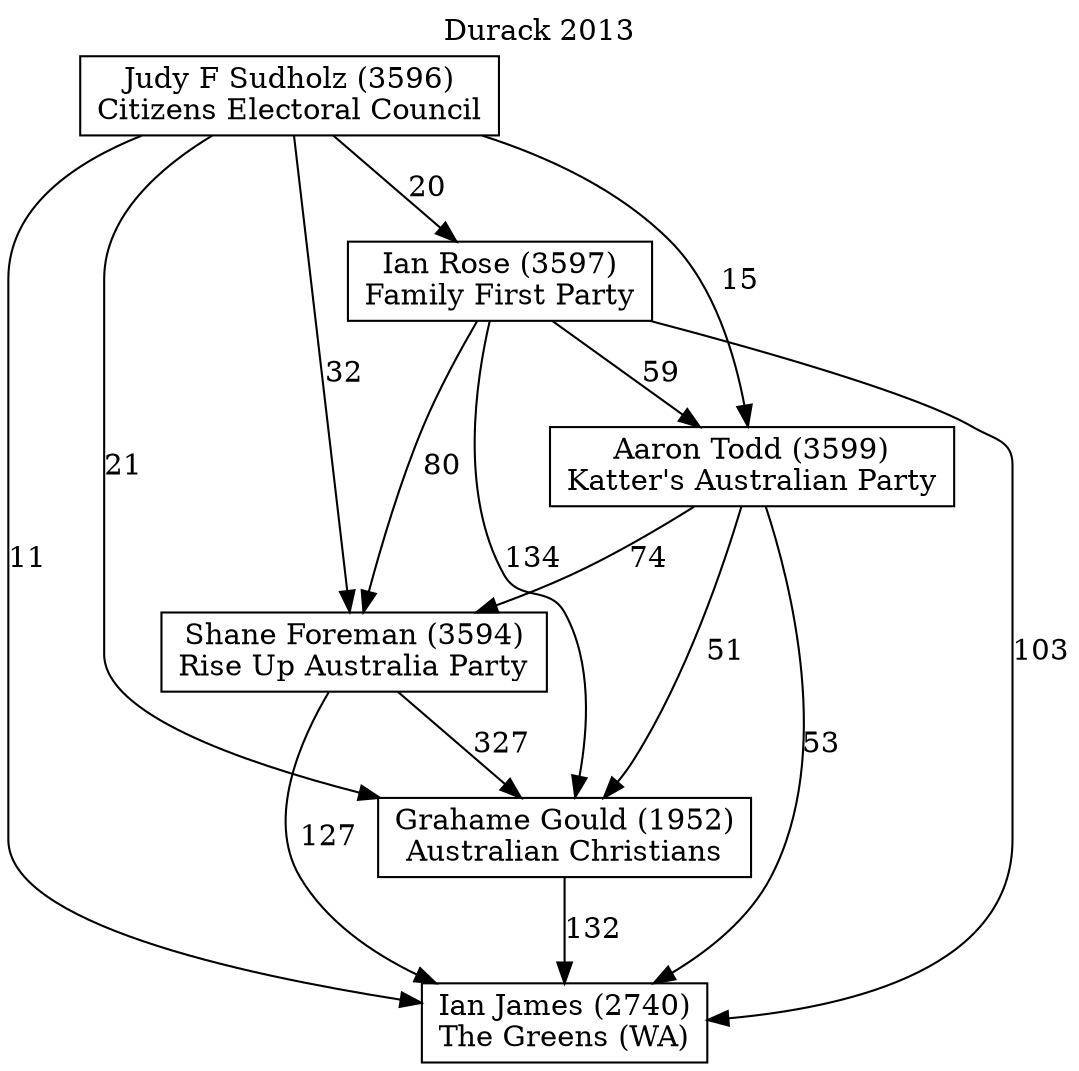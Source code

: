 // House preference flow
digraph "Ian James (2740)_Durack_2013" {
	graph [label="Durack 2013" labelloc=t]
	node [shape=box]
	"Ian James (2740)" [label="Ian James (2740)
The Greens (WA)"]
	"Grahame Gould (1952)" [label="Grahame Gould (1952)
Australian Christians"]
	"Shane Foreman (3594)" [label="Shane Foreman (3594)
Rise Up Australia Party"]
	"Aaron Todd (3599)" [label="Aaron Todd (3599)
Katter's Australian Party"]
	"Ian Rose (3597)" [label="Ian Rose (3597)
Family First Party"]
	"Judy F Sudholz (3596)" [label="Judy F Sudholz (3596)
Citizens Electoral Council"]
	"Ian James (2740)" [label="Ian James (2740)
The Greens (WA)"]
	"Shane Foreman (3594)" [label="Shane Foreman (3594)
Rise Up Australia Party"]
	"Aaron Todd (3599)" [label="Aaron Todd (3599)
Katter's Australian Party"]
	"Ian Rose (3597)" [label="Ian Rose (3597)
Family First Party"]
	"Judy F Sudholz (3596)" [label="Judy F Sudholz (3596)
Citizens Electoral Council"]
	"Ian James (2740)" [label="Ian James (2740)
The Greens (WA)"]
	"Aaron Todd (3599)" [label="Aaron Todd (3599)
Katter's Australian Party"]
	"Ian Rose (3597)" [label="Ian Rose (3597)
Family First Party"]
	"Judy F Sudholz (3596)" [label="Judy F Sudholz (3596)
Citizens Electoral Council"]
	"Ian James (2740)" [label="Ian James (2740)
The Greens (WA)"]
	"Ian Rose (3597)" [label="Ian Rose (3597)
Family First Party"]
	"Judy F Sudholz (3596)" [label="Judy F Sudholz (3596)
Citizens Electoral Council"]
	"Ian James (2740)" [label="Ian James (2740)
The Greens (WA)"]
	"Judy F Sudholz (3596)" [label="Judy F Sudholz (3596)
Citizens Electoral Council"]
	"Judy F Sudholz (3596)" [label="Judy F Sudholz (3596)
Citizens Electoral Council"]
	"Ian Rose (3597)" [label="Ian Rose (3597)
Family First Party"]
	"Judy F Sudholz (3596)" [label="Judy F Sudholz (3596)
Citizens Electoral Council"]
	"Judy F Sudholz (3596)" [label="Judy F Sudholz (3596)
Citizens Electoral Council"]
	"Aaron Todd (3599)" [label="Aaron Todd (3599)
Katter's Australian Party"]
	"Ian Rose (3597)" [label="Ian Rose (3597)
Family First Party"]
	"Judy F Sudholz (3596)" [label="Judy F Sudholz (3596)
Citizens Electoral Council"]
	"Aaron Todd (3599)" [label="Aaron Todd (3599)
Katter's Australian Party"]
	"Judy F Sudholz (3596)" [label="Judy F Sudholz (3596)
Citizens Electoral Council"]
	"Judy F Sudholz (3596)" [label="Judy F Sudholz (3596)
Citizens Electoral Council"]
	"Ian Rose (3597)" [label="Ian Rose (3597)
Family First Party"]
	"Judy F Sudholz (3596)" [label="Judy F Sudholz (3596)
Citizens Electoral Council"]
	"Judy F Sudholz (3596)" [label="Judy F Sudholz (3596)
Citizens Electoral Council"]
	"Shane Foreman (3594)" [label="Shane Foreman (3594)
Rise Up Australia Party"]
	"Aaron Todd (3599)" [label="Aaron Todd (3599)
Katter's Australian Party"]
	"Ian Rose (3597)" [label="Ian Rose (3597)
Family First Party"]
	"Judy F Sudholz (3596)" [label="Judy F Sudholz (3596)
Citizens Electoral Council"]
	"Shane Foreman (3594)" [label="Shane Foreman (3594)
Rise Up Australia Party"]
	"Ian Rose (3597)" [label="Ian Rose (3597)
Family First Party"]
	"Judy F Sudholz (3596)" [label="Judy F Sudholz (3596)
Citizens Electoral Council"]
	"Shane Foreman (3594)" [label="Shane Foreman (3594)
Rise Up Australia Party"]
	"Judy F Sudholz (3596)" [label="Judy F Sudholz (3596)
Citizens Electoral Council"]
	"Judy F Sudholz (3596)" [label="Judy F Sudholz (3596)
Citizens Electoral Council"]
	"Ian Rose (3597)" [label="Ian Rose (3597)
Family First Party"]
	"Judy F Sudholz (3596)" [label="Judy F Sudholz (3596)
Citizens Electoral Council"]
	"Judy F Sudholz (3596)" [label="Judy F Sudholz (3596)
Citizens Electoral Council"]
	"Aaron Todd (3599)" [label="Aaron Todd (3599)
Katter's Australian Party"]
	"Ian Rose (3597)" [label="Ian Rose (3597)
Family First Party"]
	"Judy F Sudholz (3596)" [label="Judy F Sudholz (3596)
Citizens Electoral Council"]
	"Aaron Todd (3599)" [label="Aaron Todd (3599)
Katter's Australian Party"]
	"Judy F Sudholz (3596)" [label="Judy F Sudholz (3596)
Citizens Electoral Council"]
	"Judy F Sudholz (3596)" [label="Judy F Sudholz (3596)
Citizens Electoral Council"]
	"Ian Rose (3597)" [label="Ian Rose (3597)
Family First Party"]
	"Judy F Sudholz (3596)" [label="Judy F Sudholz (3596)
Citizens Electoral Council"]
	"Judy F Sudholz (3596)" [label="Judy F Sudholz (3596)
Citizens Electoral Council"]
	"Grahame Gould (1952)" [label="Grahame Gould (1952)
Australian Christians"]
	"Shane Foreman (3594)" [label="Shane Foreman (3594)
Rise Up Australia Party"]
	"Aaron Todd (3599)" [label="Aaron Todd (3599)
Katter's Australian Party"]
	"Ian Rose (3597)" [label="Ian Rose (3597)
Family First Party"]
	"Judy F Sudholz (3596)" [label="Judy F Sudholz (3596)
Citizens Electoral Council"]
	"Grahame Gould (1952)" [label="Grahame Gould (1952)
Australian Christians"]
	"Aaron Todd (3599)" [label="Aaron Todd (3599)
Katter's Australian Party"]
	"Ian Rose (3597)" [label="Ian Rose (3597)
Family First Party"]
	"Judy F Sudholz (3596)" [label="Judy F Sudholz (3596)
Citizens Electoral Council"]
	"Grahame Gould (1952)" [label="Grahame Gould (1952)
Australian Christians"]
	"Ian Rose (3597)" [label="Ian Rose (3597)
Family First Party"]
	"Judy F Sudholz (3596)" [label="Judy F Sudholz (3596)
Citizens Electoral Council"]
	"Grahame Gould (1952)" [label="Grahame Gould (1952)
Australian Christians"]
	"Judy F Sudholz (3596)" [label="Judy F Sudholz (3596)
Citizens Electoral Council"]
	"Judy F Sudholz (3596)" [label="Judy F Sudholz (3596)
Citizens Electoral Council"]
	"Ian Rose (3597)" [label="Ian Rose (3597)
Family First Party"]
	"Judy F Sudholz (3596)" [label="Judy F Sudholz (3596)
Citizens Electoral Council"]
	"Judy F Sudholz (3596)" [label="Judy F Sudholz (3596)
Citizens Electoral Council"]
	"Aaron Todd (3599)" [label="Aaron Todd (3599)
Katter's Australian Party"]
	"Ian Rose (3597)" [label="Ian Rose (3597)
Family First Party"]
	"Judy F Sudholz (3596)" [label="Judy F Sudholz (3596)
Citizens Electoral Council"]
	"Aaron Todd (3599)" [label="Aaron Todd (3599)
Katter's Australian Party"]
	"Judy F Sudholz (3596)" [label="Judy F Sudholz (3596)
Citizens Electoral Council"]
	"Judy F Sudholz (3596)" [label="Judy F Sudholz (3596)
Citizens Electoral Council"]
	"Ian Rose (3597)" [label="Ian Rose (3597)
Family First Party"]
	"Judy F Sudholz (3596)" [label="Judy F Sudholz (3596)
Citizens Electoral Council"]
	"Judy F Sudholz (3596)" [label="Judy F Sudholz (3596)
Citizens Electoral Council"]
	"Shane Foreman (3594)" [label="Shane Foreman (3594)
Rise Up Australia Party"]
	"Aaron Todd (3599)" [label="Aaron Todd (3599)
Katter's Australian Party"]
	"Ian Rose (3597)" [label="Ian Rose (3597)
Family First Party"]
	"Judy F Sudholz (3596)" [label="Judy F Sudholz (3596)
Citizens Electoral Council"]
	"Shane Foreman (3594)" [label="Shane Foreman (3594)
Rise Up Australia Party"]
	"Ian Rose (3597)" [label="Ian Rose (3597)
Family First Party"]
	"Judy F Sudholz (3596)" [label="Judy F Sudholz (3596)
Citizens Electoral Council"]
	"Shane Foreman (3594)" [label="Shane Foreman (3594)
Rise Up Australia Party"]
	"Judy F Sudholz (3596)" [label="Judy F Sudholz (3596)
Citizens Electoral Council"]
	"Judy F Sudholz (3596)" [label="Judy F Sudholz (3596)
Citizens Electoral Council"]
	"Ian Rose (3597)" [label="Ian Rose (3597)
Family First Party"]
	"Judy F Sudholz (3596)" [label="Judy F Sudholz (3596)
Citizens Electoral Council"]
	"Judy F Sudholz (3596)" [label="Judy F Sudholz (3596)
Citizens Electoral Council"]
	"Aaron Todd (3599)" [label="Aaron Todd (3599)
Katter's Australian Party"]
	"Ian Rose (3597)" [label="Ian Rose (3597)
Family First Party"]
	"Judy F Sudholz (3596)" [label="Judy F Sudholz (3596)
Citizens Electoral Council"]
	"Aaron Todd (3599)" [label="Aaron Todd (3599)
Katter's Australian Party"]
	"Judy F Sudholz (3596)" [label="Judy F Sudholz (3596)
Citizens Electoral Council"]
	"Judy F Sudholz (3596)" [label="Judy F Sudholz (3596)
Citizens Electoral Council"]
	"Ian Rose (3597)" [label="Ian Rose (3597)
Family First Party"]
	"Judy F Sudholz (3596)" [label="Judy F Sudholz (3596)
Citizens Electoral Council"]
	"Judy F Sudholz (3596)" [label="Judy F Sudholz (3596)
Citizens Electoral Council"]
	"Grahame Gould (1952)" -> "Ian James (2740)" [label=132]
	"Shane Foreman (3594)" -> "Grahame Gould (1952)" [label=327]
	"Aaron Todd (3599)" -> "Shane Foreman (3594)" [label=74]
	"Ian Rose (3597)" -> "Aaron Todd (3599)" [label=59]
	"Judy F Sudholz (3596)" -> "Ian Rose (3597)" [label=20]
	"Shane Foreman (3594)" -> "Ian James (2740)" [label=127]
	"Aaron Todd (3599)" -> "Ian James (2740)" [label=53]
	"Ian Rose (3597)" -> "Ian James (2740)" [label=103]
	"Judy F Sudholz (3596)" -> "Ian James (2740)" [label=11]
	"Judy F Sudholz (3596)" -> "Aaron Todd (3599)" [label=15]
	"Ian Rose (3597)" -> "Shane Foreman (3594)" [label=80]
	"Judy F Sudholz (3596)" -> "Shane Foreman (3594)" [label=32]
	"Aaron Todd (3599)" -> "Grahame Gould (1952)" [label=51]
	"Ian Rose (3597)" -> "Grahame Gould (1952)" [label=134]
	"Judy F Sudholz (3596)" -> "Grahame Gould (1952)" [label=21]
}
